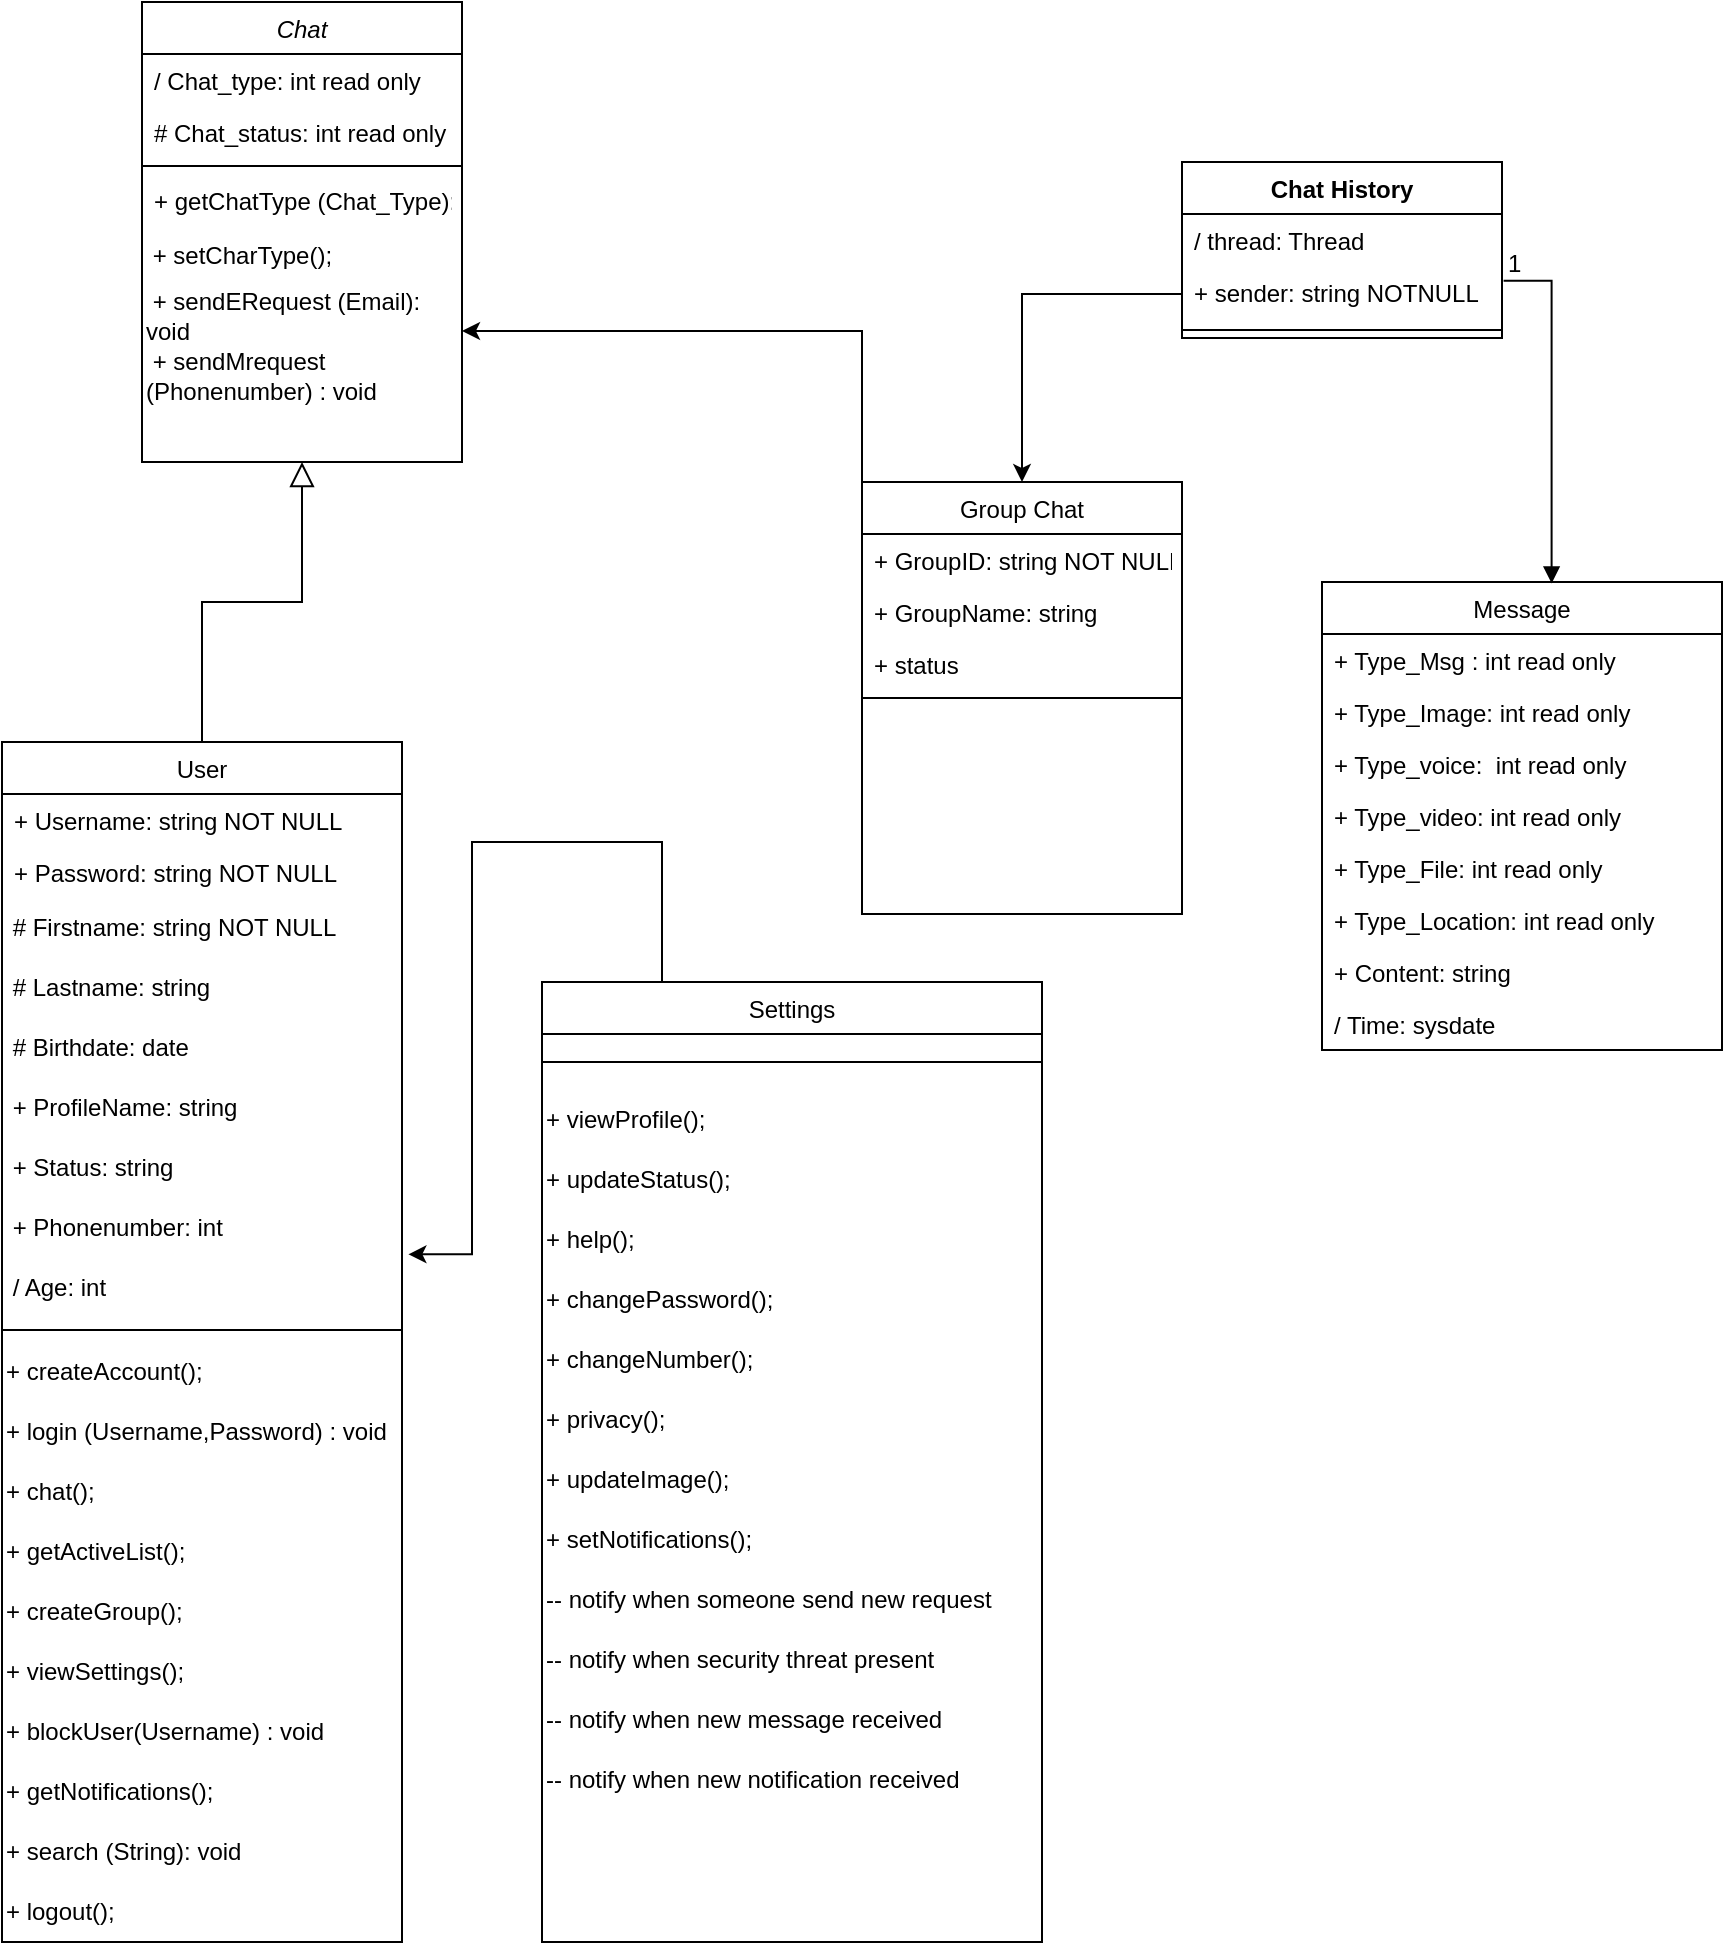 <mxfile version="20.3.0" type="github">
  <diagram id="C5RBs43oDa-KdzZeNtuy" name="Page-1">
    <mxGraphModel dx="1560" dy="1985" grid="1" gridSize="10" guides="1" tooltips="1" connect="1" arrows="1" fold="1" page="1" pageScale="1" pageWidth="827" pageHeight="1169" math="0" shadow="0">
      <root>
        <mxCell id="WIyWlLk6GJQsqaUBKTNV-0" />
        <mxCell id="WIyWlLk6GJQsqaUBKTNV-1" parent="WIyWlLk6GJQsqaUBKTNV-0" />
        <mxCell id="zkfFHV4jXpPFQw0GAbJ--0" value="Chat" style="swimlane;fontStyle=2;align=center;verticalAlign=top;childLayout=stackLayout;horizontal=1;startSize=26;horizontalStack=0;resizeParent=1;resizeLast=0;collapsible=1;marginBottom=0;rounded=0;shadow=0;strokeWidth=1;" parent="WIyWlLk6GJQsqaUBKTNV-1" vertex="1">
          <mxGeometry x="120" y="-350" width="160" height="230" as="geometry">
            <mxRectangle x="230" y="140" width="160" height="26" as="alternateBounds" />
          </mxGeometry>
        </mxCell>
        <mxCell id="zkfFHV4jXpPFQw0GAbJ--1" value="/ Chat_type: int read only" style="text;align=left;verticalAlign=top;spacingLeft=4;spacingRight=4;overflow=hidden;rotatable=0;points=[[0,0.5],[1,0.5]];portConstraint=eastwest;" parent="zkfFHV4jXpPFQw0GAbJ--0" vertex="1">
          <mxGeometry y="26" width="160" height="26" as="geometry" />
        </mxCell>
        <mxCell id="zkfFHV4jXpPFQw0GAbJ--3" value="# Chat_status: int read only" style="text;align=left;verticalAlign=top;spacingLeft=4;spacingRight=4;overflow=hidden;rotatable=0;points=[[0,0.5],[1,0.5]];portConstraint=eastwest;rounded=0;shadow=0;html=0;" parent="zkfFHV4jXpPFQw0GAbJ--0" vertex="1">
          <mxGeometry y="52" width="160" height="26" as="geometry" />
        </mxCell>
        <mxCell id="zkfFHV4jXpPFQw0GAbJ--4" value="" style="line;html=1;strokeWidth=1;align=left;verticalAlign=middle;spacingTop=-1;spacingLeft=3;spacingRight=3;rotatable=0;labelPosition=right;points=[];portConstraint=eastwest;" parent="zkfFHV4jXpPFQw0GAbJ--0" vertex="1">
          <mxGeometry y="78" width="160" height="8" as="geometry" />
        </mxCell>
        <mxCell id="zkfFHV4jXpPFQw0GAbJ--5" value="+ getChatType (Chat_Type): void" style="text;align=left;verticalAlign=top;spacingLeft=4;spacingRight=4;overflow=hidden;rotatable=0;points=[[0,0.5],[1,0.5]];portConstraint=eastwest;" parent="zkfFHV4jXpPFQw0GAbJ--0" vertex="1">
          <mxGeometry y="86" width="160" height="26" as="geometry" />
        </mxCell>
        <mxCell id="4noTldNMmfF6a3d3j20d-0" value="&lt;div style=&quot;&quot;&gt;&lt;span style=&quot;background-color: initial;&quot;&gt;&amp;nbsp;+ setCharType();&lt;/span&gt;&lt;/div&gt;" style="text;html=1;strokeColor=none;fillColor=none;align=left;verticalAlign=middle;whiteSpace=wrap;rounded=0;" vertex="1" parent="zkfFHV4jXpPFQw0GAbJ--0">
          <mxGeometry y="112" width="160" height="30" as="geometry" />
        </mxCell>
        <mxCell id="4noTldNMmfF6a3d3j20d-1" value="&lt;div style=&quot;&quot;&gt;&amp;nbsp;+ sendERequest (Email): void&lt;/div&gt;" style="text;html=1;strokeColor=none;fillColor=none;align=left;verticalAlign=middle;whiteSpace=wrap;rounded=0;" vertex="1" parent="zkfFHV4jXpPFQw0GAbJ--0">
          <mxGeometry y="142" width="160" height="30" as="geometry" />
        </mxCell>
        <mxCell id="4noTldNMmfF6a3d3j20d-2" value="&lt;div style=&quot;&quot;&gt;&lt;span style=&quot;background-color: initial;&quot;&gt;&amp;nbsp;+ sendMrequest (Phonenumber) : void&lt;/span&gt;&lt;/div&gt;" style="text;html=1;strokeColor=none;fillColor=none;align=left;verticalAlign=middle;whiteSpace=wrap;rounded=0;" vertex="1" parent="zkfFHV4jXpPFQw0GAbJ--0">
          <mxGeometry y="172" width="160" height="30" as="geometry" />
        </mxCell>
        <mxCell id="zkfFHV4jXpPFQw0GAbJ--6" value="User" style="swimlane;fontStyle=0;align=center;verticalAlign=top;childLayout=stackLayout;horizontal=1;startSize=26;horizontalStack=0;resizeParent=1;resizeLast=0;collapsible=1;marginBottom=0;rounded=0;shadow=0;strokeWidth=1;" parent="WIyWlLk6GJQsqaUBKTNV-1" vertex="1">
          <mxGeometry x="50" y="20" width="200" height="600" as="geometry">
            <mxRectangle x="130" y="380" width="160" height="26" as="alternateBounds" />
          </mxGeometry>
        </mxCell>
        <mxCell id="zkfFHV4jXpPFQw0GAbJ--7" value="+ Username: string NOT NULL" style="text;align=left;verticalAlign=top;spacingLeft=4;spacingRight=4;overflow=hidden;rotatable=0;points=[[0,0.5],[1,0.5]];portConstraint=eastwest;" parent="zkfFHV4jXpPFQw0GAbJ--6" vertex="1">
          <mxGeometry y="26" width="200" height="26" as="geometry" />
        </mxCell>
        <mxCell id="zkfFHV4jXpPFQw0GAbJ--8" value="+ Password: string NOT NULL" style="text;align=left;verticalAlign=top;spacingLeft=4;spacingRight=4;overflow=hidden;rotatable=0;points=[[0,0.5],[1,0.5]];portConstraint=eastwest;rounded=0;shadow=0;html=0;" parent="zkfFHV4jXpPFQw0GAbJ--6" vertex="1">
          <mxGeometry y="52" width="200" height="26" as="geometry" />
        </mxCell>
        <mxCell id="4noTldNMmfF6a3d3j20d-5" value="&amp;nbsp;# Firstname: string NOT NULL" style="text;html=1;resizable=0;autosize=1;align=left;verticalAlign=middle;points=[];fillColor=none;strokeColor=none;rounded=0;fontFamily=Helvetica;fontSize=12;fontColor=default;" vertex="1" parent="zkfFHV4jXpPFQw0GAbJ--6">
          <mxGeometry y="78" width="200" height="30" as="geometry" />
        </mxCell>
        <mxCell id="4noTldNMmfF6a3d3j20d-6" value="&amp;nbsp;# Lastname: string&amp;nbsp;" style="text;html=1;resizable=0;autosize=1;align=left;verticalAlign=middle;points=[];fillColor=none;strokeColor=none;rounded=0;fontFamily=Helvetica;fontSize=12;fontColor=default;" vertex="1" parent="zkfFHV4jXpPFQw0GAbJ--6">
          <mxGeometry y="108" width="200" height="30" as="geometry" />
        </mxCell>
        <mxCell id="4noTldNMmfF6a3d3j20d-15" value="&amp;nbsp;# Birthdate: date" style="text;html=1;resizable=0;autosize=1;align=left;verticalAlign=middle;points=[];fillColor=none;strokeColor=none;rounded=0;fontFamily=Helvetica;fontSize=12;fontColor=default;" vertex="1" parent="zkfFHV4jXpPFQw0GAbJ--6">
          <mxGeometry y="138" width="200" height="30" as="geometry" />
        </mxCell>
        <mxCell id="4noTldNMmfF6a3d3j20d-16" value="&amp;nbsp;+ ProfileName: string" style="text;html=1;resizable=0;autosize=1;align=left;verticalAlign=middle;points=[];fillColor=none;strokeColor=none;rounded=0;fontFamily=Helvetica;fontSize=12;fontColor=default;" vertex="1" parent="zkfFHV4jXpPFQw0GAbJ--6">
          <mxGeometry y="168" width="200" height="30" as="geometry" />
        </mxCell>
        <mxCell id="4noTldNMmfF6a3d3j20d-17" value="&amp;nbsp;+ Status: string" style="text;html=1;resizable=0;autosize=1;align=left;verticalAlign=middle;points=[];fillColor=none;strokeColor=none;rounded=0;fontFamily=Helvetica;fontSize=12;fontColor=default;" vertex="1" parent="zkfFHV4jXpPFQw0GAbJ--6">
          <mxGeometry y="198" width="200" height="30" as="geometry" />
        </mxCell>
        <mxCell id="4noTldNMmfF6a3d3j20d-18" value="&amp;nbsp;+ Phonenumber: int" style="text;html=1;resizable=0;autosize=1;align=left;verticalAlign=middle;points=[];fillColor=none;strokeColor=none;rounded=0;fontFamily=Helvetica;fontSize=12;fontColor=default;" vertex="1" parent="zkfFHV4jXpPFQw0GAbJ--6">
          <mxGeometry y="228" width="200" height="30" as="geometry" />
        </mxCell>
        <mxCell id="4noTldNMmfF6a3d3j20d-19" value="&amp;nbsp;/ Age: int" style="text;html=1;resizable=0;autosize=1;align=left;verticalAlign=middle;points=[];fillColor=none;strokeColor=none;rounded=0;fontFamily=Helvetica;fontSize=12;fontColor=default;" vertex="1" parent="zkfFHV4jXpPFQw0GAbJ--6">
          <mxGeometry y="258" width="200" height="30" as="geometry" />
        </mxCell>
        <mxCell id="zkfFHV4jXpPFQw0GAbJ--9" value="" style="line;html=1;strokeWidth=1;align=left;verticalAlign=middle;spacingTop=-1;spacingLeft=3;spacingRight=3;rotatable=0;labelPosition=right;points=[];portConstraint=eastwest;" parent="zkfFHV4jXpPFQw0GAbJ--6" vertex="1">
          <mxGeometry y="288" width="200" height="12" as="geometry" />
        </mxCell>
        <mxCell id="4noTldNMmfF6a3d3j20d-22" value="+ createAccount();&lt;br&gt;" style="text;html=1;align=left;verticalAlign=middle;resizable=0;points=[];autosize=1;strokeColor=none;fillColor=none;fontSize=12;fontFamily=Helvetica;fontColor=default;labelPosition=center;verticalLabelPosition=middle;textDirection=ltr;" vertex="1" parent="zkfFHV4jXpPFQw0GAbJ--6">
          <mxGeometry y="300" width="200" height="30" as="geometry" />
        </mxCell>
        <mxCell id="4noTldNMmfF6a3d3j20d-24" value="+ login (Username,Password) : void" style="text;html=1;align=left;verticalAlign=middle;resizable=0;points=[];autosize=1;strokeColor=none;fillColor=none;fontSize=12;fontFamily=Helvetica;fontColor=default;" vertex="1" parent="zkfFHV4jXpPFQw0GAbJ--6">
          <mxGeometry y="330" width="200" height="30" as="geometry" />
        </mxCell>
        <mxCell id="4noTldNMmfF6a3d3j20d-25" value="+ chat();" style="text;html=1;align=left;verticalAlign=middle;resizable=0;points=[];autosize=1;strokeColor=none;fillColor=none;fontSize=12;fontFamily=Helvetica;fontColor=default;" vertex="1" parent="zkfFHV4jXpPFQw0GAbJ--6">
          <mxGeometry y="360" width="200" height="30" as="geometry" />
        </mxCell>
        <mxCell id="4noTldNMmfF6a3d3j20d-26" value="+ getActiveList();" style="text;html=1;align=left;verticalAlign=middle;resizable=0;points=[];autosize=1;strokeColor=none;fillColor=none;fontSize=12;fontFamily=Helvetica;fontColor=default;" vertex="1" parent="zkfFHV4jXpPFQw0GAbJ--6">
          <mxGeometry y="390" width="200" height="30" as="geometry" />
        </mxCell>
        <mxCell id="4noTldNMmfF6a3d3j20d-27" value="+ createGroup();" style="text;html=1;align=left;verticalAlign=middle;resizable=0;points=[];autosize=1;strokeColor=none;fillColor=none;fontSize=12;fontFamily=Helvetica;fontColor=default;" vertex="1" parent="zkfFHV4jXpPFQw0GAbJ--6">
          <mxGeometry y="420" width="200" height="30" as="geometry" />
        </mxCell>
        <mxCell id="4noTldNMmfF6a3d3j20d-28" value="+ viewSettings();" style="text;html=1;align=left;verticalAlign=middle;resizable=0;points=[];autosize=1;strokeColor=none;fillColor=none;fontSize=12;fontFamily=Helvetica;fontColor=default;" vertex="1" parent="zkfFHV4jXpPFQw0GAbJ--6">
          <mxGeometry y="450" width="200" height="30" as="geometry" />
        </mxCell>
        <mxCell id="4noTldNMmfF6a3d3j20d-29" value="+ blockUser(Username) : void" style="text;html=1;align=left;verticalAlign=middle;resizable=0;points=[];autosize=1;strokeColor=none;fillColor=none;fontSize=12;fontFamily=Helvetica;fontColor=default;" vertex="1" parent="zkfFHV4jXpPFQw0GAbJ--6">
          <mxGeometry y="480" width="200" height="30" as="geometry" />
        </mxCell>
        <mxCell id="4noTldNMmfF6a3d3j20d-30" value="+ getNotifications();&lt;br&gt;" style="text;html=1;align=left;verticalAlign=middle;resizable=0;points=[];autosize=1;strokeColor=none;fillColor=none;fontSize=12;fontFamily=Helvetica;fontColor=default;" vertex="1" parent="zkfFHV4jXpPFQw0GAbJ--6">
          <mxGeometry y="510" width="200" height="30" as="geometry" />
        </mxCell>
        <mxCell id="4noTldNMmfF6a3d3j20d-31" value="+ search (String): void" style="text;html=1;align=left;verticalAlign=middle;resizable=0;points=[];autosize=1;strokeColor=none;fillColor=none;fontSize=12;fontFamily=Helvetica;fontColor=default;" vertex="1" parent="zkfFHV4jXpPFQw0GAbJ--6">
          <mxGeometry y="540" width="200" height="30" as="geometry" />
        </mxCell>
        <mxCell id="4noTldNMmfF6a3d3j20d-32" value="+ logout();" style="text;html=1;align=left;verticalAlign=middle;resizable=0;points=[];autosize=1;strokeColor=none;fillColor=none;fontSize=12;fontFamily=Helvetica;fontColor=default;" vertex="1" parent="zkfFHV4jXpPFQw0GAbJ--6">
          <mxGeometry y="570" width="200" height="30" as="geometry" />
        </mxCell>
        <mxCell id="zkfFHV4jXpPFQw0GAbJ--12" value="" style="endArrow=block;endSize=10;endFill=0;shadow=0;strokeWidth=1;rounded=0;edgeStyle=elbowEdgeStyle;elbow=vertical;" parent="WIyWlLk6GJQsqaUBKTNV-1" source="zkfFHV4jXpPFQw0GAbJ--6" target="zkfFHV4jXpPFQw0GAbJ--0" edge="1">
          <mxGeometry width="160" relative="1" as="geometry">
            <mxPoint x="200" y="203" as="sourcePoint" />
            <mxPoint x="200" y="203" as="targetPoint" />
          </mxGeometry>
        </mxCell>
        <mxCell id="4noTldNMmfF6a3d3j20d-95" style="edgeStyle=orthogonalEdgeStyle;rounded=0;orthogonalLoop=1;jettySize=auto;html=1;exitX=0;exitY=0;exitDx=0;exitDy=0;entryX=1.016;entryY=-0.062;entryDx=0;entryDy=0;entryPerimeter=0;fontFamily=Helvetica;fontSize=12;fontColor=default;" edge="1" parent="WIyWlLk6GJQsqaUBKTNV-1" source="zkfFHV4jXpPFQw0GAbJ--13" target="4noTldNMmfF6a3d3j20d-19">
          <mxGeometry relative="1" as="geometry">
            <Array as="points">
              <mxPoint x="380" y="140" />
              <mxPoint x="380" y="70" />
              <mxPoint x="285" y="70" />
              <mxPoint x="285" y="276" />
            </Array>
          </mxGeometry>
        </mxCell>
        <mxCell id="zkfFHV4jXpPFQw0GAbJ--13" value="Settings" style="swimlane;fontStyle=0;align=center;verticalAlign=top;childLayout=stackLayout;horizontal=1;startSize=26;horizontalStack=0;resizeParent=1;resizeLast=0;collapsible=1;marginBottom=0;rounded=0;shadow=0;strokeWidth=1;" parent="WIyWlLk6GJQsqaUBKTNV-1" vertex="1">
          <mxGeometry x="320" y="140" width="250" height="480" as="geometry">
            <mxRectangle x="340" y="380" width="170" height="26" as="alternateBounds" />
          </mxGeometry>
        </mxCell>
        <mxCell id="zkfFHV4jXpPFQw0GAbJ--15" value="" style="line;html=1;strokeWidth=1;align=left;verticalAlign=middle;spacingTop=-1;spacingLeft=3;spacingRight=3;rotatable=0;labelPosition=right;points=[];portConstraint=eastwest;" parent="zkfFHV4jXpPFQw0GAbJ--13" vertex="1">
          <mxGeometry y="26" width="250" height="28" as="geometry" />
        </mxCell>
        <mxCell id="4noTldNMmfF6a3d3j20d-33" value="+ viewProfile();" style="text;html=1;align=left;verticalAlign=middle;resizable=0;points=[];autosize=1;strokeColor=none;fillColor=none;fontSize=12;fontFamily=Helvetica;fontColor=default;" vertex="1" parent="zkfFHV4jXpPFQw0GAbJ--13">
          <mxGeometry y="54" width="250" height="30" as="geometry" />
        </mxCell>
        <mxCell id="4noTldNMmfF6a3d3j20d-41" value="+ updateStatus();" style="text;html=1;align=left;verticalAlign=middle;resizable=0;points=[];autosize=1;strokeColor=none;fillColor=none;fontSize=12;fontFamily=Helvetica;fontColor=default;" vertex="1" parent="zkfFHV4jXpPFQw0GAbJ--13">
          <mxGeometry y="84" width="250" height="30" as="geometry" />
        </mxCell>
        <mxCell id="4noTldNMmfF6a3d3j20d-38" value="+ help();" style="text;html=1;align=left;verticalAlign=middle;resizable=0;points=[];autosize=1;strokeColor=none;fillColor=none;fontSize=12;fontFamily=Helvetica;fontColor=default;" vertex="1" parent="zkfFHV4jXpPFQw0GAbJ--13">
          <mxGeometry y="114" width="250" height="30" as="geometry" />
        </mxCell>
        <mxCell id="4noTldNMmfF6a3d3j20d-39" value="+ changePassword();" style="text;html=1;align=left;verticalAlign=middle;resizable=0;points=[];autosize=1;strokeColor=none;fillColor=none;fontSize=12;fontFamily=Helvetica;fontColor=default;" vertex="1" parent="zkfFHV4jXpPFQw0GAbJ--13">
          <mxGeometry y="144" width="250" height="30" as="geometry" />
        </mxCell>
        <mxCell id="4noTldNMmfF6a3d3j20d-40" value="+ changeNumber();" style="text;html=1;align=left;verticalAlign=middle;resizable=0;points=[];autosize=1;strokeColor=none;fillColor=none;fontSize=12;fontFamily=Helvetica;fontColor=default;" vertex="1" parent="zkfFHV4jXpPFQw0GAbJ--13">
          <mxGeometry y="174" width="250" height="30" as="geometry" />
        </mxCell>
        <mxCell id="4noTldNMmfF6a3d3j20d-36" value="+ privacy();" style="text;html=1;align=left;verticalAlign=middle;resizable=0;points=[];autosize=1;strokeColor=none;fillColor=none;fontSize=12;fontFamily=Helvetica;fontColor=default;" vertex="1" parent="zkfFHV4jXpPFQw0GAbJ--13">
          <mxGeometry y="204" width="250" height="30" as="geometry" />
        </mxCell>
        <mxCell id="4noTldNMmfF6a3d3j20d-35" value="+ updateImage();" style="text;html=1;align=left;verticalAlign=middle;resizable=0;points=[];autosize=1;strokeColor=none;fillColor=none;fontSize=12;fontFamily=Helvetica;fontColor=default;" vertex="1" parent="zkfFHV4jXpPFQw0GAbJ--13">
          <mxGeometry y="234" width="250" height="30" as="geometry" />
        </mxCell>
        <mxCell id="4noTldNMmfF6a3d3j20d-34" value="+ setNotifications();" style="text;html=1;align=left;verticalAlign=middle;resizable=0;points=[];autosize=1;strokeColor=none;fillColor=none;fontSize=12;fontFamily=Helvetica;fontColor=default;" vertex="1" parent="zkfFHV4jXpPFQw0GAbJ--13">
          <mxGeometry y="264" width="250" height="30" as="geometry" />
        </mxCell>
        <mxCell id="4noTldNMmfF6a3d3j20d-47" value="-- notify when someone send new request" style="text;html=1;align=left;verticalAlign=middle;resizable=0;points=[];autosize=1;strokeColor=none;fillColor=none;fontSize=12;fontFamily=Helvetica;fontColor=default;" vertex="1" parent="zkfFHV4jXpPFQw0GAbJ--13">
          <mxGeometry y="294" width="250" height="30" as="geometry" />
        </mxCell>
        <mxCell id="4noTldNMmfF6a3d3j20d-45" value="-- notify when security threat present" style="text;html=1;align=left;verticalAlign=middle;resizable=0;points=[];autosize=1;strokeColor=none;fillColor=none;fontSize=12;fontFamily=Helvetica;fontColor=default;" vertex="1" parent="zkfFHV4jXpPFQw0GAbJ--13">
          <mxGeometry y="324" width="250" height="30" as="geometry" />
        </mxCell>
        <mxCell id="4noTldNMmfF6a3d3j20d-46" value="-- notify when new message received" style="text;html=1;align=left;verticalAlign=middle;resizable=0;points=[];autosize=1;strokeColor=none;fillColor=none;fontSize=12;fontFamily=Helvetica;fontColor=default;" vertex="1" parent="zkfFHV4jXpPFQw0GAbJ--13">
          <mxGeometry y="354" width="250" height="30" as="geometry" />
        </mxCell>
        <mxCell id="4noTldNMmfF6a3d3j20d-42" value="-- notify when new notification received" style="text;html=1;align=left;verticalAlign=middle;resizable=0;points=[];autosize=1;strokeColor=none;fillColor=none;fontSize=12;fontFamily=Helvetica;fontColor=default;" vertex="1" parent="zkfFHV4jXpPFQw0GAbJ--13">
          <mxGeometry y="384" width="250" height="30" as="geometry" />
        </mxCell>
        <mxCell id="4noTldNMmfF6a3d3j20d-94" style="edgeStyle=orthogonalEdgeStyle;rounded=0;orthogonalLoop=1;jettySize=auto;html=1;exitX=0;exitY=0;exitDx=0;exitDy=0;entryX=1;entryY=0.75;entryDx=0;entryDy=0;fontFamily=Helvetica;fontSize=12;fontColor=default;" edge="1" parent="WIyWlLk6GJQsqaUBKTNV-1" source="zkfFHV4jXpPFQw0GAbJ--17" target="4noTldNMmfF6a3d3j20d-1">
          <mxGeometry relative="1" as="geometry" />
        </mxCell>
        <mxCell id="zkfFHV4jXpPFQw0GAbJ--17" value="Group Chat" style="swimlane;fontStyle=0;align=center;verticalAlign=top;childLayout=stackLayout;horizontal=1;startSize=26;horizontalStack=0;resizeParent=1;resizeLast=0;collapsible=1;marginBottom=0;rounded=0;shadow=0;strokeWidth=1;" parent="WIyWlLk6GJQsqaUBKTNV-1" vertex="1">
          <mxGeometry x="480" y="-110" width="160" height="216" as="geometry">
            <mxRectangle x="550" y="140" width="160" height="26" as="alternateBounds" />
          </mxGeometry>
        </mxCell>
        <mxCell id="zkfFHV4jXpPFQw0GAbJ--18" value="+ GroupID: string NOT NULL" style="text;align=left;verticalAlign=top;spacingLeft=4;spacingRight=4;overflow=hidden;rotatable=0;points=[[0,0.5],[1,0.5]];portConstraint=eastwest;" parent="zkfFHV4jXpPFQw0GAbJ--17" vertex="1">
          <mxGeometry y="26" width="160" height="26" as="geometry" />
        </mxCell>
        <mxCell id="zkfFHV4jXpPFQw0GAbJ--19" value="+ GroupName: string" style="text;align=left;verticalAlign=top;spacingLeft=4;spacingRight=4;overflow=hidden;rotatable=0;points=[[0,0.5],[1,0.5]];portConstraint=eastwest;rounded=0;shadow=0;html=0;" parent="zkfFHV4jXpPFQw0GAbJ--17" vertex="1">
          <mxGeometry y="52" width="160" height="26" as="geometry" />
        </mxCell>
        <mxCell id="zkfFHV4jXpPFQw0GAbJ--20" value="+ status" style="text;align=left;verticalAlign=top;spacingLeft=4;spacingRight=4;overflow=hidden;rotatable=0;points=[[0,0.5],[1,0.5]];portConstraint=eastwest;rounded=0;shadow=0;html=0;" parent="zkfFHV4jXpPFQw0GAbJ--17" vertex="1">
          <mxGeometry y="78" width="160" height="26" as="geometry" />
        </mxCell>
        <mxCell id="zkfFHV4jXpPFQw0GAbJ--23" value="" style="line;html=1;strokeWidth=1;align=left;verticalAlign=middle;spacingTop=-1;spacingLeft=3;spacingRight=3;rotatable=0;labelPosition=right;points=[];portConstraint=eastwest;" parent="zkfFHV4jXpPFQw0GAbJ--17" vertex="1">
          <mxGeometry y="104" width="160" height="8" as="geometry" />
        </mxCell>
        <mxCell id="4noTldNMmfF6a3d3j20d-61" value="Message" style="swimlane;fontStyle=0;childLayout=stackLayout;horizontal=1;startSize=26;fillColor=none;horizontalStack=0;resizeParent=1;resizeParentMax=0;resizeLast=0;collapsible=1;marginBottom=0;fontFamily=Helvetica;fontSize=12;fontColor=default;" vertex="1" parent="WIyWlLk6GJQsqaUBKTNV-1">
          <mxGeometry x="710" y="-60" width="200" height="234" as="geometry" />
        </mxCell>
        <mxCell id="4noTldNMmfF6a3d3j20d-62" value="+ Type_Msg : int read only" style="text;strokeColor=none;fillColor=none;align=left;verticalAlign=top;spacingLeft=4;spacingRight=4;overflow=hidden;rotatable=0;points=[[0,0.5],[1,0.5]];portConstraint=eastwest;fontFamily=Helvetica;fontSize=12;fontColor=default;" vertex="1" parent="4noTldNMmfF6a3d3j20d-61">
          <mxGeometry y="26" width="200" height="26" as="geometry" />
        </mxCell>
        <mxCell id="4noTldNMmfF6a3d3j20d-63" value="+ Type_Image: int read only" style="text;strokeColor=none;fillColor=none;align=left;verticalAlign=top;spacingLeft=4;spacingRight=4;overflow=hidden;rotatable=0;points=[[0,0.5],[1,0.5]];portConstraint=eastwest;fontFamily=Helvetica;fontSize=12;fontColor=default;" vertex="1" parent="4noTldNMmfF6a3d3j20d-61">
          <mxGeometry y="52" width="200" height="26" as="geometry" />
        </mxCell>
        <mxCell id="4noTldNMmfF6a3d3j20d-64" value="+ Type_voice:  int read only" style="text;strokeColor=none;fillColor=none;align=left;verticalAlign=top;spacingLeft=4;spacingRight=4;overflow=hidden;rotatable=0;points=[[0,0.5],[1,0.5]];portConstraint=eastwest;fontFamily=Helvetica;fontSize=12;fontColor=default;" vertex="1" parent="4noTldNMmfF6a3d3j20d-61">
          <mxGeometry y="78" width="200" height="26" as="geometry" />
        </mxCell>
        <mxCell id="4noTldNMmfF6a3d3j20d-65" value="+ Type_video: int read only" style="text;strokeColor=none;fillColor=none;align=left;verticalAlign=top;spacingLeft=4;spacingRight=4;overflow=hidden;rotatable=0;points=[[0,0.5],[1,0.5]];portConstraint=eastwest;fontFamily=Helvetica;fontSize=12;fontColor=default;" vertex="1" parent="4noTldNMmfF6a3d3j20d-61">
          <mxGeometry y="104" width="200" height="26" as="geometry" />
        </mxCell>
        <mxCell id="4noTldNMmfF6a3d3j20d-66" value="+ Type_File: int read only" style="text;strokeColor=none;fillColor=none;align=left;verticalAlign=top;spacingLeft=4;spacingRight=4;overflow=hidden;rotatable=0;points=[[0,0.5],[1,0.5]];portConstraint=eastwest;fontFamily=Helvetica;fontSize=12;fontColor=default;" vertex="1" parent="4noTldNMmfF6a3d3j20d-61">
          <mxGeometry y="130" width="200" height="26" as="geometry" />
        </mxCell>
        <mxCell id="4noTldNMmfF6a3d3j20d-67" value="+ Type_Location: int read only" style="text;strokeColor=none;fillColor=none;align=left;verticalAlign=top;spacingLeft=4;spacingRight=4;overflow=hidden;rotatable=0;points=[[0,0.5],[1,0.5]];portConstraint=eastwest;fontFamily=Helvetica;fontSize=12;fontColor=default;" vertex="1" parent="4noTldNMmfF6a3d3j20d-61">
          <mxGeometry y="156" width="200" height="26" as="geometry" />
        </mxCell>
        <mxCell id="4noTldNMmfF6a3d3j20d-68" value="+ Content: string" style="text;strokeColor=none;fillColor=none;align=left;verticalAlign=top;spacingLeft=4;spacingRight=4;overflow=hidden;rotatable=0;points=[[0,0.5],[1,0.5]];portConstraint=eastwest;fontFamily=Helvetica;fontSize=12;fontColor=default;" vertex="1" parent="4noTldNMmfF6a3d3j20d-61">
          <mxGeometry y="182" width="200" height="26" as="geometry" />
        </mxCell>
        <mxCell id="4noTldNMmfF6a3d3j20d-69" value="/ Time: sysdate" style="text;strokeColor=none;fillColor=none;align=left;verticalAlign=top;spacingLeft=4;spacingRight=4;overflow=hidden;rotatable=0;points=[[0,0.5],[1,0.5]];portConstraint=eastwest;fontFamily=Helvetica;fontSize=12;fontColor=default;" vertex="1" parent="4noTldNMmfF6a3d3j20d-61">
          <mxGeometry y="208" width="200" height="26" as="geometry" />
        </mxCell>
        <mxCell id="4noTldNMmfF6a3d3j20d-84" value="Chat History" style="swimlane;fontStyle=1;align=center;verticalAlign=top;childLayout=stackLayout;horizontal=1;startSize=26;horizontalStack=0;resizeParent=1;resizeParentMax=0;resizeLast=0;collapsible=1;marginBottom=0;fontFamily=Helvetica;fontSize=12;fontColor=default;fillColor=none;gradientColor=none;" vertex="1" parent="WIyWlLk6GJQsqaUBKTNV-1">
          <mxGeometry x="640" y="-270" width="160" height="88" as="geometry" />
        </mxCell>
        <mxCell id="4noTldNMmfF6a3d3j20d-85" value="/ thread: Thread" style="text;strokeColor=none;fillColor=none;align=left;verticalAlign=top;spacingLeft=4;spacingRight=4;overflow=hidden;rotatable=0;points=[[0,0.5],[1,0.5]];portConstraint=eastwest;fontFamily=Helvetica;fontSize=12;fontColor=default;" vertex="1" parent="4noTldNMmfF6a3d3j20d-84">
          <mxGeometry y="26" width="160" height="26" as="geometry" />
        </mxCell>
        <mxCell id="4noTldNMmfF6a3d3j20d-88" value="+ sender: string NOTNULL" style="text;strokeColor=none;fillColor=none;align=left;verticalAlign=top;spacingLeft=4;spacingRight=4;overflow=hidden;rotatable=0;points=[[0,0.5],[1,0.5]];portConstraint=eastwest;fontFamily=Helvetica;fontSize=12;fontColor=default;" vertex="1" parent="4noTldNMmfF6a3d3j20d-84">
          <mxGeometry y="52" width="160" height="28" as="geometry" />
        </mxCell>
        <mxCell id="4noTldNMmfF6a3d3j20d-86" value="" style="line;strokeWidth=1;fillColor=none;align=left;verticalAlign=middle;spacingTop=-1;spacingLeft=3;spacingRight=3;rotatable=0;labelPosition=right;points=[];portConstraint=eastwest;strokeColor=inherit;fontFamily=Helvetica;fontSize=12;fontColor=default;" vertex="1" parent="4noTldNMmfF6a3d3j20d-84">
          <mxGeometry y="80" width="160" height="8" as="geometry" />
        </mxCell>
        <mxCell id="4noTldNMmfF6a3d3j20d-91" value="" style="endArrow=block;endFill=1;html=1;edgeStyle=orthogonalEdgeStyle;align=left;verticalAlign=top;rounded=0;fontFamily=Helvetica;fontSize=12;fontColor=default;entryX=0.574;entryY=0.003;entryDx=0;entryDy=0;entryPerimeter=0;exitX=1.005;exitY=0.264;exitDx=0;exitDy=0;exitPerimeter=0;" edge="1" parent="WIyWlLk6GJQsqaUBKTNV-1" source="4noTldNMmfF6a3d3j20d-88" target="4noTldNMmfF6a3d3j20d-61">
          <mxGeometry x="-0.906" y="-11" relative="1" as="geometry">
            <mxPoint x="770" y="-210" as="sourcePoint" />
            <mxPoint x="930" y="-210" as="targetPoint" />
            <Array as="points">
              <mxPoint x="825" y="-211" />
            </Array>
            <mxPoint as="offset" />
          </mxGeometry>
        </mxCell>
        <mxCell id="4noTldNMmfF6a3d3j20d-92" value="1" style="edgeLabel;resizable=0;html=1;align=left;verticalAlign=bottom;fontFamily=Helvetica;fontSize=12;fontColor=default;fillColor=none;gradientColor=none;" connectable="0" vertex="1" parent="4noTldNMmfF6a3d3j20d-91">
          <mxGeometry x="-1" relative="1" as="geometry" />
        </mxCell>
        <mxCell id="4noTldNMmfF6a3d3j20d-93" style="edgeStyle=orthogonalEdgeStyle;rounded=0;orthogonalLoop=1;jettySize=auto;html=1;exitX=0;exitY=0.5;exitDx=0;exitDy=0;entryX=0.5;entryY=0;entryDx=0;entryDy=0;fontFamily=Helvetica;fontSize=12;fontColor=default;" edge="1" parent="WIyWlLk6GJQsqaUBKTNV-1" source="4noTldNMmfF6a3d3j20d-88" target="zkfFHV4jXpPFQw0GAbJ--17">
          <mxGeometry relative="1" as="geometry" />
        </mxCell>
      </root>
    </mxGraphModel>
  </diagram>
</mxfile>
